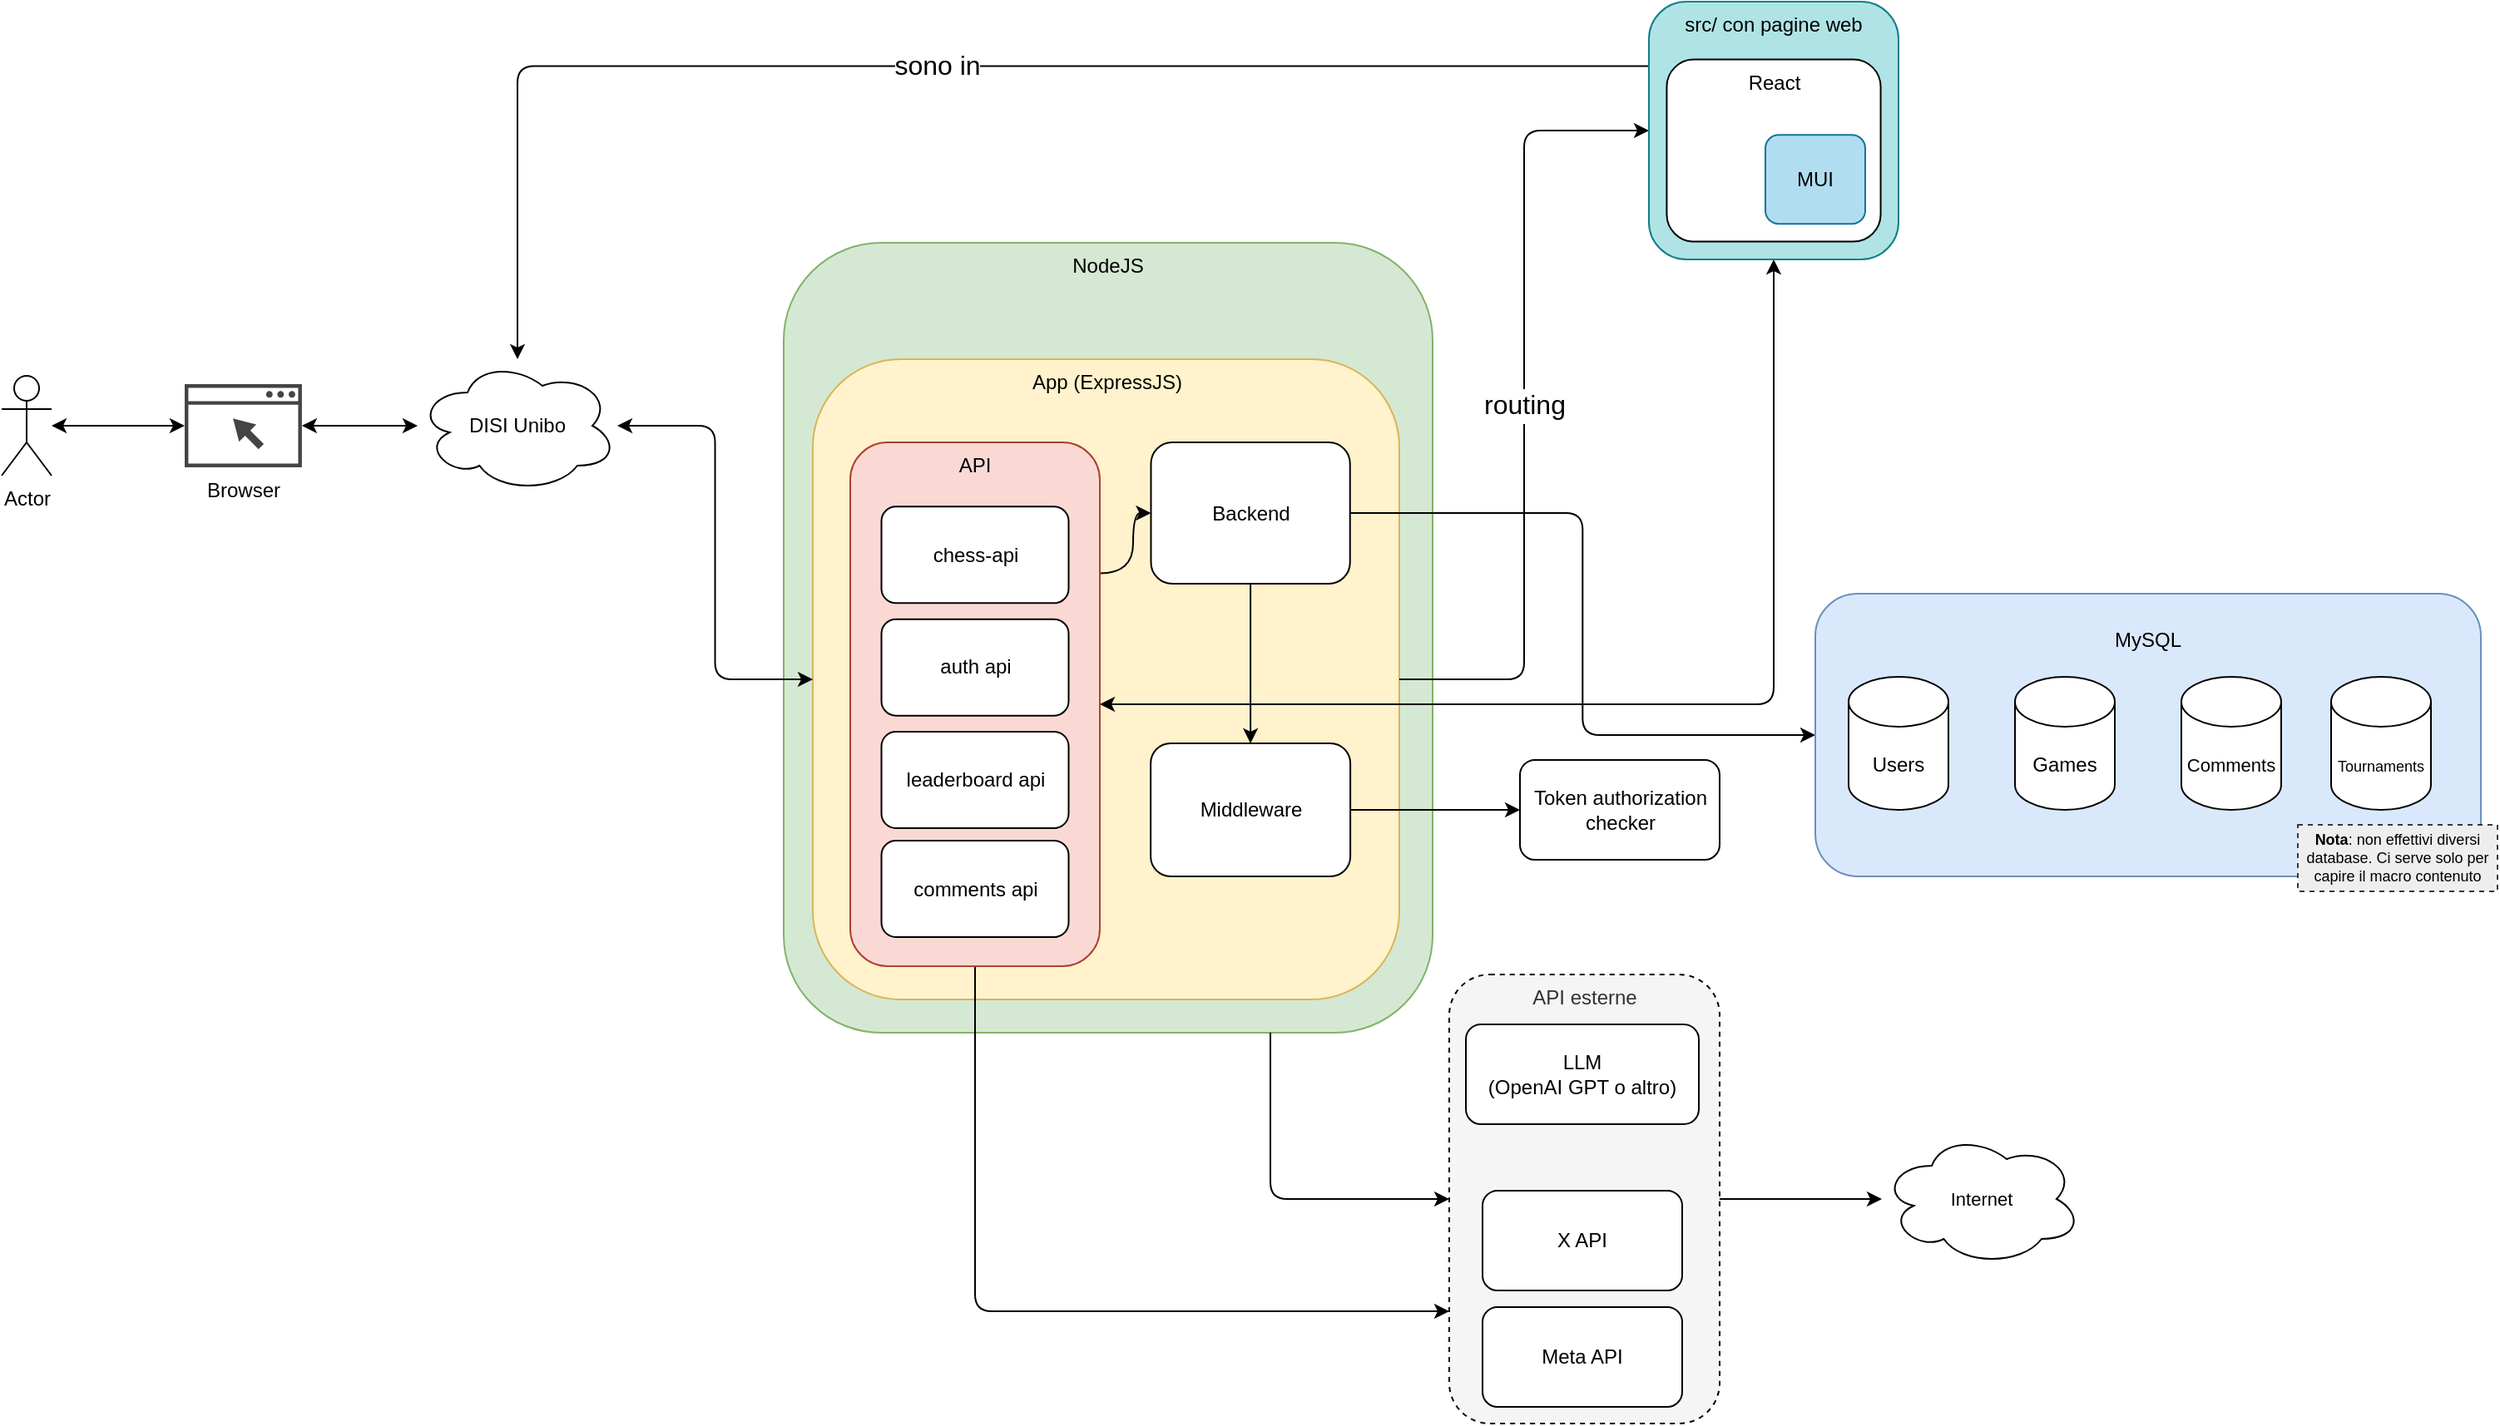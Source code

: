 <mxfile version="22.0.8" type="device">
  <diagram name="Pagina-1" id="g4ey3x4zD8xxsmRvRnBT">
    <mxGraphModel dx="1615" dy="943" grid="1" gridSize="10" guides="1" tooltips="1" connect="1" arrows="1" fold="1" page="1" pageScale="1" pageWidth="827" pageHeight="1169" math="0" shadow="0">
      <root>
        <mxCell id="0" />
        <mxCell id="1" parent="0" />
        <mxCell id="gMi1OoWCpDcQpGZq9_kJ-10" style="edgeStyle=orthogonalEdgeStyle;rounded=0;orthogonalLoop=1;jettySize=auto;html=1;startArrow=classic;startFill=1;" edge="1" parent="1" source="gMi1OoWCpDcQpGZq9_kJ-11" target="gMi1OoWCpDcQpGZq9_kJ-12">
          <mxGeometry relative="1" as="geometry" />
        </mxCell>
        <mxCell id="gMi1OoWCpDcQpGZq9_kJ-11" value="Actor" style="shape=umlActor;verticalLabelPosition=bottom;verticalAlign=top;html=1;outlineConnect=0;" vertex="1" parent="1">
          <mxGeometry x="90" y="305" width="30" height="60" as="geometry" />
        </mxCell>
        <mxCell id="gMi1OoWCpDcQpGZq9_kJ-12" value="Browser" style="sketch=0;pointerEvents=1;shadow=0;dashed=0;html=1;strokeColor=none;fillColor=#434445;aspect=fixed;labelPosition=center;verticalLabelPosition=bottom;verticalAlign=top;align=center;outlineConnect=0;shape=mxgraph.vvd.web_browser;" vertex="1" parent="1">
          <mxGeometry x="200" y="310" width="70.43" height="50" as="geometry" />
        </mxCell>
        <mxCell id="gMi1OoWCpDcQpGZq9_kJ-68" style="edgeStyle=orthogonalEdgeStyle;rounded=1;hachureGap=4;orthogonalLoop=1;jettySize=auto;html=1;fontFamily=Architects Daughter;fontSource=https%3A%2F%2Ffonts.googleapis.com%2Fcss%3Ffamily%3DArchitects%2BDaughter;fontSize=16;" edge="1" parent="1" source="gMi1OoWCpDcQpGZq9_kJ-74" target="gMi1OoWCpDcQpGZq9_kJ-62">
          <mxGeometry relative="1" as="geometry" />
        </mxCell>
        <mxCell id="gMi1OoWCpDcQpGZq9_kJ-44" value="Token authorization&lt;br&gt;checker" style="rounded=1;whiteSpace=wrap;html=1;" vertex="1" parent="1">
          <mxGeometry x="1002.5" y="536" width="120" height="60" as="geometry" />
        </mxCell>
        <mxCell id="gMi1OoWCpDcQpGZq9_kJ-49" value="DISI Unibo" style="ellipse;shape=cloud;whiteSpace=wrap;html=1;" vertex="1" parent="1">
          <mxGeometry x="340" y="295" width="120" height="80" as="geometry" />
        </mxCell>
        <mxCell id="gMi1OoWCpDcQpGZq9_kJ-50" style="edgeStyle=orthogonalEdgeStyle;rounded=0;orthogonalLoop=1;jettySize=auto;html=1;startArrow=classic;startFill=1;" edge="1" parent="1" source="gMi1OoWCpDcQpGZq9_kJ-12" target="gMi1OoWCpDcQpGZq9_kJ-49">
          <mxGeometry relative="1" as="geometry">
            <mxPoint x="310" y="434.2" as="sourcePoint" />
            <mxPoint x="330" y="375" as="targetPoint" />
          </mxGeometry>
        </mxCell>
        <mxCell id="gMi1OoWCpDcQpGZq9_kJ-61" value="&lt;font face=&quot;Helvetica&quot;&gt;sono in&lt;/font&gt;" style="edgeStyle=orthogonalEdgeStyle;rounded=1;hachureGap=4;orthogonalLoop=1;jettySize=auto;html=1;exitX=0;exitY=0.25;exitDx=0;exitDy=0;fontFamily=Architects Daughter;fontSource=https%3A%2F%2Ffonts.googleapis.com%2Fcss%3Ffamily%3DArchitects%2BDaughter;fontSize=16;" edge="1" parent="1" source="gMi1OoWCpDcQpGZq9_kJ-16" target="gMi1OoWCpDcQpGZq9_kJ-49">
          <mxGeometry relative="1" as="geometry" />
        </mxCell>
        <mxCell id="gMi1OoWCpDcQpGZq9_kJ-62" value="&lt;font face=&quot;Helvetica&quot; style=&quot;font-size: 11px;&quot;&gt;Internet&lt;/font&gt;" style="ellipse;shape=cloud;whiteSpace=wrap;html=1;hachureGap=4;fontFamily=Architects Daughter;fontSource=https%3A%2F%2Ffonts.googleapis.com%2Fcss%3Ffamily%3DArchitects%2BDaughter;fontSize=11;" vertex="1" parent="1">
          <mxGeometry x="1220" y="760" width="120" height="80" as="geometry" />
        </mxCell>
        <mxCell id="gMi1OoWCpDcQpGZq9_kJ-9" value="NodeJS" style="rounded=1;whiteSpace=wrap;html=1;verticalAlign=top;fillColor=#d5e8d4;strokeColor=#82b366;" vertex="1" parent="1">
          <mxGeometry x="560" y="225" width="390" height="475" as="geometry" />
        </mxCell>
        <mxCell id="gMi1OoWCpDcQpGZq9_kJ-19" value="App (ExpressJS)" style="rounded=1;whiteSpace=wrap;html=1;verticalAlign=top;fillColor=#fff2cc;strokeColor=#d6b656;" vertex="1" parent="1">
          <mxGeometry x="577.5" y="295" width="352.5" height="385" as="geometry" />
        </mxCell>
        <mxCell id="gMi1OoWCpDcQpGZq9_kJ-13" value="Middleware" style="rounded=1;whiteSpace=wrap;html=1;" vertex="1" parent="1">
          <mxGeometry x="780.56" y="526" width="120" height="80" as="geometry" />
        </mxCell>
        <mxCell id="gMi1OoWCpDcQpGZq9_kJ-82" style="edgeStyle=orthogonalEdgeStyle;rounded=0;hachureGap=4;orthogonalLoop=1;jettySize=auto;html=1;exitX=0.5;exitY=1;exitDx=0;exitDy=0;entryX=0.5;entryY=0;entryDx=0;entryDy=0;fontFamily=Architects Daughter;fontSource=https%3A%2F%2Ffonts.googleapis.com%2Fcss%3Ffamily%3DArchitects%2BDaughter;fontSize=16;" edge="1" parent="1" source="gMi1OoWCpDcQpGZq9_kJ-47" target="gMi1OoWCpDcQpGZq9_kJ-13">
          <mxGeometry relative="1" as="geometry" />
        </mxCell>
        <mxCell id="gMi1OoWCpDcQpGZq9_kJ-47" value="Backend" style="rounded=1;whiteSpace=wrap;html=1;" vertex="1" parent="1">
          <mxGeometry x="780.74" y="345" width="119.63" height="85" as="geometry" />
        </mxCell>
        <mxCell id="gMi1OoWCpDcQpGZq9_kJ-30" style="edgeStyle=orthogonalEdgeStyle;rounded=1;orthogonalLoop=1;jettySize=auto;html=1;startArrow=classic;startFill=1;endArrow=classic;endFill=1;" edge="1" parent="1" source="gMi1OoWCpDcQpGZq9_kJ-72" target="gMi1OoWCpDcQpGZq9_kJ-16">
          <mxGeometry relative="1" as="geometry">
            <mxPoint x="257.5" y="505" as="targetPoint" />
          </mxGeometry>
        </mxCell>
        <mxCell id="gMi1OoWCpDcQpGZq9_kJ-45" style="edgeStyle=orthogonalEdgeStyle;rounded=0;orthogonalLoop=1;jettySize=auto;html=1;exitX=0;exitY=0.5;exitDx=0;exitDy=0;startArrow=classic;startFill=1;endArrow=none;endFill=0;" edge="1" parent="1" source="gMi1OoWCpDcQpGZq9_kJ-44" target="gMi1OoWCpDcQpGZq9_kJ-13">
          <mxGeometry relative="1" as="geometry">
            <mxPoint x="551.5" y="535" as="sourcePoint" />
            <mxPoint x="697.5" y="404" as="targetPoint" />
          </mxGeometry>
        </mxCell>
        <mxCell id="gMi1OoWCpDcQpGZq9_kJ-58" value="&lt;font face=&quot;Helvetica&quot;&gt;routing&lt;br&gt;&lt;/font&gt;" style="edgeStyle=orthogonalEdgeStyle;rounded=1;hachureGap=4;orthogonalLoop=1;jettySize=auto;html=1;fontFamily=Architects Daughter;fontSource=https%3A%2F%2Ffonts.googleapis.com%2Fcss%3Ffamily%3DArchitects%2BDaughter;fontSize=16;entryX=0;entryY=0.5;entryDx=0;entryDy=0;exitX=1;exitY=0.5;exitDx=0;exitDy=0;" edge="1" parent="1" source="gMi1OoWCpDcQpGZq9_kJ-19" target="gMi1OoWCpDcQpGZq9_kJ-16">
          <mxGeometry relative="1" as="geometry" />
        </mxCell>
        <mxCell id="gMi1OoWCpDcQpGZq9_kJ-6" style="edgeStyle=orthogonalEdgeStyle;orthogonalLoop=1;jettySize=auto;html=1;exitX=1;exitY=0.5;exitDx=0;exitDy=0;entryX=0;entryY=0.5;entryDx=0;entryDy=0;startArrow=none;startFill=0;rounded=1;" edge="1" parent="1" source="gMi1OoWCpDcQpGZq9_kJ-47" target="gMi1OoWCpDcQpGZq9_kJ-25">
          <mxGeometry relative="1" as="geometry" />
        </mxCell>
        <mxCell id="gMi1OoWCpDcQpGZq9_kJ-67" value="&lt;font face=&quot;Helvetica&quot;&gt;&lt;br&gt;&lt;/font&gt;" style="edgeStyle=orthogonalEdgeStyle;rounded=1;hachureGap=4;orthogonalLoop=1;jettySize=auto;html=1;exitX=0.75;exitY=1;exitDx=0;exitDy=0;entryX=0;entryY=0.5;entryDx=0;entryDy=0;fontFamily=Architects Daughter;fontSource=https%3A%2F%2Ffonts.googleapis.com%2Fcss%3Ffamily%3DArchitects%2BDaughter;fontSize=16;" edge="1" parent="1" source="gMi1OoWCpDcQpGZq9_kJ-9" target="gMi1OoWCpDcQpGZq9_kJ-74">
          <mxGeometry relative="1" as="geometry" />
        </mxCell>
        <mxCell id="gMi1OoWCpDcQpGZq9_kJ-78" style="edgeStyle=orthogonalEdgeStyle;hachureGap=4;orthogonalLoop=1;jettySize=auto;html=1;exitX=1;exitY=0.25;exitDx=0;exitDy=0;entryX=0;entryY=0.5;entryDx=0;entryDy=0;fontFamily=Architects Daughter;fontSource=https%3A%2F%2Ffonts.googleapis.com%2Fcss%3Ffamily%3DArchitects%2BDaughter;fontSize=16;curved=1;" edge="1" parent="1" source="gMi1OoWCpDcQpGZq9_kJ-72" target="gMi1OoWCpDcQpGZq9_kJ-47">
          <mxGeometry relative="1" as="geometry" />
        </mxCell>
        <mxCell id="gMi1OoWCpDcQpGZq9_kJ-74" value="API esterne" style="rounded=1;whiteSpace=wrap;html=1;verticalAlign=top;fillColor=#f5f5f5;fontColor=#333333;strokeColor=default;dashed=1;" vertex="1" parent="1">
          <mxGeometry x="960" y="665" width="162.5" height="270" as="geometry" />
        </mxCell>
        <mxCell id="gMi1OoWCpDcQpGZq9_kJ-39" value="LLM &lt;br&gt;(OpenAI GPT o altro)" style="rounded=1;whiteSpace=wrap;html=1;" vertex="1" parent="1">
          <mxGeometry x="970" y="695" width="140" height="60" as="geometry" />
        </mxCell>
        <mxCell id="gMi1OoWCpDcQpGZq9_kJ-35" value="Meta API" style="rounded=1;whiteSpace=wrap;html=1;container=0;" vertex="1" parent="1">
          <mxGeometry x="980" y="865" width="120" height="60" as="geometry" />
        </mxCell>
        <mxCell id="gMi1OoWCpDcQpGZq9_kJ-36" value="X API" style="rounded=1;whiteSpace=wrap;html=1;container=0;" vertex="1" parent="1">
          <mxGeometry x="980" y="795" width="120" height="60" as="geometry" />
        </mxCell>
        <mxCell id="gMi1OoWCpDcQpGZq9_kJ-80" style="edgeStyle=orthogonalEdgeStyle;rounded=1;hachureGap=4;orthogonalLoop=1;jettySize=auto;html=1;exitX=0.5;exitY=1;exitDx=0;exitDy=0;entryX=0;entryY=0.75;entryDx=0;entryDy=0;fontFamily=Architects Daughter;fontSource=https%3A%2F%2Ffonts.googleapis.com%2Fcss%3Ffamily%3DArchitects%2BDaughter;fontSize=16;" edge="1" parent="1" source="gMi1OoWCpDcQpGZq9_kJ-72" target="gMi1OoWCpDcQpGZq9_kJ-74">
          <mxGeometry relative="1" as="geometry" />
        </mxCell>
        <mxCell id="gMi1OoWCpDcQpGZq9_kJ-25" value="&lt;span style=&quot;color: rgb(0, 0, 0); font-family: Helvetica; font-size: 12px; font-style: normal; font-variant-ligatures: normal; font-variant-caps: normal; font-weight: 400; letter-spacing: normal; orphans: 2; text-align: center; text-indent: 0px; text-transform: none; widows: 2; word-spacing: 0px; -webkit-text-stroke-width: 0px; text-decoration-thickness: initial; text-decoration-style: initial; text-decoration-color: initial; float: none; display: inline !important;&quot;&gt;&lt;br&gt;MySQL&lt;/span&gt;" style="rounded=1;whiteSpace=wrap;html=1;verticalAlign=top;fillColor=#dae8fc;strokeColor=#6c8ebf;labelBackgroundColor=none;labelBorderColor=none;" vertex="1" parent="1">
          <mxGeometry x="1180" y="436" width="400" height="170" as="geometry" />
        </mxCell>
        <mxCell id="gMi1OoWCpDcQpGZq9_kJ-26" value="Users" style="shape=cylinder3;whiteSpace=wrap;html=1;boundedLbl=1;backgroundOutline=1;size=15;" vertex="1" parent="1">
          <mxGeometry x="1200" y="486" width="60" height="80" as="geometry" />
        </mxCell>
        <mxCell id="gMi1OoWCpDcQpGZq9_kJ-27" value="Games" style="shape=cylinder3;whiteSpace=wrap;html=1;boundedLbl=1;backgroundOutline=1;size=15;" vertex="1" parent="1">
          <mxGeometry x="1300" y="486" width="60" height="80" as="geometry" />
        </mxCell>
        <mxCell id="gMi1OoWCpDcQpGZq9_kJ-28" value="&lt;font style=&quot;font-size: 11px;&quot;&gt;Comments&lt;/font&gt;" style="shape=cylinder3;whiteSpace=wrap;html=1;boundedLbl=1;backgroundOutline=1;size=15;" vertex="1" parent="1">
          <mxGeometry x="1400" y="486" width="60" height="80" as="geometry" />
        </mxCell>
        <mxCell id="gMi1OoWCpDcQpGZq9_kJ-33" value="&lt;font style=&quot;font-size: 9px;&quot;&gt;Tournaments&lt;/font&gt;" style="shape=cylinder3;whiteSpace=wrap;html=1;boundedLbl=1;backgroundOutline=1;size=15;" vertex="1" parent="1">
          <mxGeometry x="1490" y="486" width="60" height="80" as="geometry" />
        </mxCell>
        <mxCell id="gMi1OoWCpDcQpGZq9_kJ-83" value="&lt;b style=&quot;font-size: 9px;&quot;&gt;Nota&lt;/b&gt;: non effettivi diversi database. Ci serve solo per capire il macro contenuto" style="text;html=1;align=center;verticalAlign=middle;whiteSpace=wrap;rounded=0;fontSize=9;fontFamily=Helvetica;fillColor=#eeeeee;strokeColor=#36393d;dashed=1;" vertex="1" parent="1">
          <mxGeometry x="1470" y="575" width="120" height="40" as="geometry" />
        </mxCell>
        <mxCell id="gMi1OoWCpDcQpGZq9_kJ-16" value="src/ con pagine web" style="rounded=1;whiteSpace=wrap;html=1;verticalAlign=top;fillColor=#b0e3e6;strokeColor=#0e8088;" vertex="1" parent="1">
          <mxGeometry x="1080" y="80" width="150" height="155" as="geometry" />
        </mxCell>
        <mxCell id="gMi1OoWCpDcQpGZq9_kJ-20" value="React" style="rounded=1;whiteSpace=wrap;html=1;verticalAlign=top;" vertex="1" parent="1">
          <mxGeometry x="1090.714" y="114.741" width="128.571" height="109.569" as="geometry" />
        </mxCell>
        <mxCell id="gMi1OoWCpDcQpGZq9_kJ-21" value="MUI" style="rounded=1;whiteSpace=wrap;html=1;fillColor=#b1ddf0;strokeColor=#10739e;" vertex="1" parent="1">
          <mxGeometry x="1150" y="160.17" width="60" height="53.45" as="geometry" />
        </mxCell>
        <mxCell id="gMi1OoWCpDcQpGZq9_kJ-51" style="edgeStyle=orthogonalEdgeStyle;rounded=1;orthogonalLoop=1;jettySize=auto;html=1;startArrow=classic;startFill=1;" edge="1" parent="1" source="gMi1OoWCpDcQpGZq9_kJ-49" target="gMi1OoWCpDcQpGZq9_kJ-19">
          <mxGeometry relative="1" as="geometry">
            <mxPoint x="410" y="465" as="sourcePoint" />
            <mxPoint x="490" y="465" as="targetPoint" />
          </mxGeometry>
        </mxCell>
        <mxCell id="gMi1OoWCpDcQpGZq9_kJ-72" value="API" style="rounded=1;whiteSpace=wrap;html=1;verticalAlign=top;fillColor=#fad9d5;strokeColor=#ae4132;" vertex="1" parent="1">
          <mxGeometry x="600" y="345" width="150" height="315" as="geometry" />
        </mxCell>
        <mxCell id="gMi1OoWCpDcQpGZq9_kJ-32" value="chess-api" style="rounded=1;whiteSpace=wrap;html=1;" vertex="1" parent="1">
          <mxGeometry x="618.75" y="383.667" width="112.5" height="58" as="geometry" />
        </mxCell>
        <mxCell id="gMi1OoWCpDcQpGZq9_kJ-70" value="leaderboard api" style="rounded=1;whiteSpace=wrap;html=1;" vertex="1" parent="1">
          <mxGeometry x="618.75" y="519" width="112.5" height="58" as="geometry" />
        </mxCell>
        <mxCell id="gMi1OoWCpDcQpGZq9_kJ-71" value="auth api" style="rounded=1;whiteSpace=wrap;html=1;" vertex="1" parent="1">
          <mxGeometry x="618.75" y="451.333" width="112.5" height="58" as="geometry" />
        </mxCell>
        <mxCell id="gMi1OoWCpDcQpGZq9_kJ-84" value="comments api" style="rounded=1;whiteSpace=wrap;html=1;" vertex="1" parent="1">
          <mxGeometry x="618.75" y="584.5" width="112.5" height="58" as="geometry" />
        </mxCell>
      </root>
    </mxGraphModel>
  </diagram>
</mxfile>
